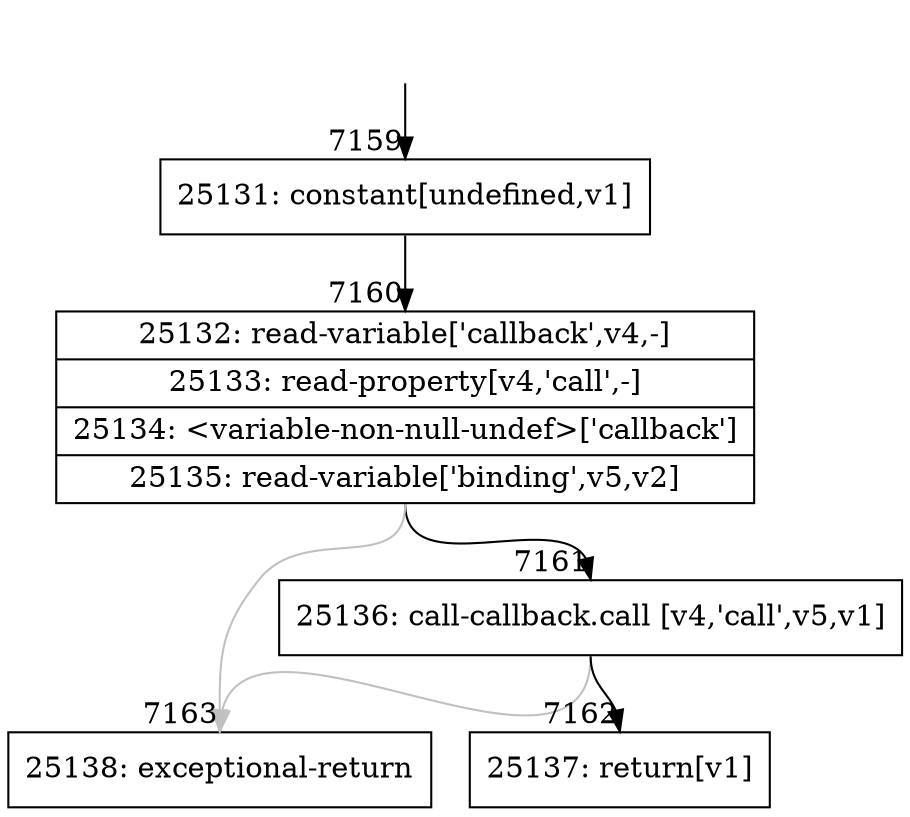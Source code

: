 digraph {
rankdir="TD"
BB_entry595[shape=none,label=""];
BB_entry595 -> BB7159 [tailport=s, headport=n, headlabel="    7159"]
BB7159 [shape=record label="{25131: constant[undefined,v1]}" ] 
BB7159 -> BB7160 [tailport=s, headport=n, headlabel="      7160"]
BB7160 [shape=record label="{25132: read-variable['callback',v4,-]|25133: read-property[v4,'call',-]|25134: \<variable-non-null-undef\>['callback']|25135: read-variable['binding',v5,v2]}" ] 
BB7160 -> BB7161 [tailport=s, headport=n, headlabel="      7161"]
BB7160 -> BB7163 [tailport=s, headport=n, color=gray, headlabel="      7163"]
BB7161 [shape=record label="{25136: call-callback.call [v4,'call',v5,v1]}" ] 
BB7161 -> BB7162 [tailport=s, headport=n, headlabel="      7162"]
BB7161 -> BB7163 [tailport=s, headport=n, color=gray]
BB7162 [shape=record label="{25137: return[v1]}" ] 
BB7163 [shape=record label="{25138: exceptional-return}" ] 
//#$~ 13279
}
